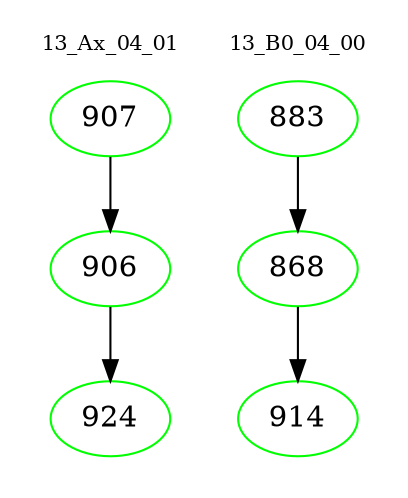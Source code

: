 digraph{
subgraph cluster_0 {
color = white
label = "13_Ax_04_01";
fontsize=10;
T0_907 [label="907", color="green"]
T0_907 -> T0_906 [color="black"]
T0_906 [label="906", color="green"]
T0_906 -> T0_924 [color="black"]
T0_924 [label="924", color="green"]
}
subgraph cluster_1 {
color = white
label = "13_B0_04_00";
fontsize=10;
T1_883 [label="883", color="green"]
T1_883 -> T1_868 [color="black"]
T1_868 [label="868", color="green"]
T1_868 -> T1_914 [color="black"]
T1_914 [label="914", color="green"]
}
}
